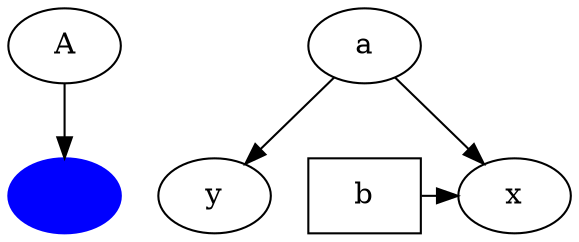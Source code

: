 digraph test6 {
       A -> c;
       a -> {x y};
       b [shape=box];
       c [label="hello\nworld",color=blue,fontsize=9223372036854775808,
            fontname="Palatino-Italic",fontcolor=red,style=filled];
       b -> x;
       {rank=same; b x}
}

